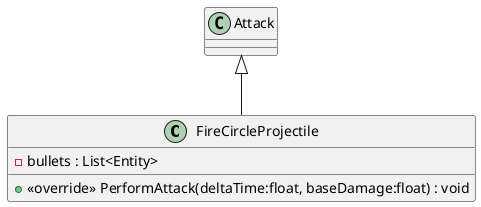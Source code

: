 @startuml
class FireCircleProjectile {
    - bullets : List<Entity>
    + <<override>> PerformAttack(deltaTime:float, baseDamage:float) : void
}
Attack <|-- FireCircleProjectile
@enduml
